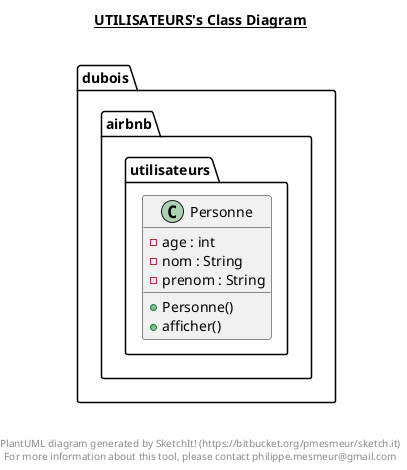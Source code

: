 @startuml

title __UTILISATEURS's Class Diagram__\n

  namespace dubois.airbnb {
    namespace utilisateurs {
      class dubois.airbnb.utilisateurs.Personne {
          - age : int
          - nom : String
          - prenom : String
          + Personne()
          + afficher()
      }
    }
  }
  



right footer


PlantUML diagram generated by SketchIt! (https://bitbucket.org/pmesmeur/sketch.it)
For more information about this tool, please contact philippe.mesmeur@gmail.com
endfooter

@enduml
